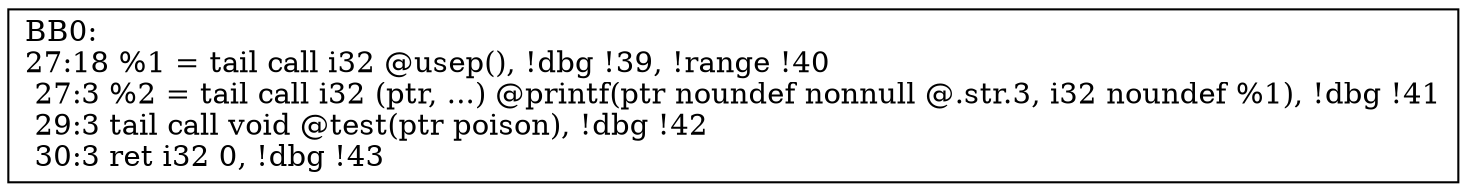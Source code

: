 digraph "CFG for'main' function" {
	BB0 [shape=record, label="{BB0:\l27:18   %1 = tail call i32 @usep(), !dbg !39, !range !40\l 27:3   %2 = tail call i32 (ptr, ...) @printf(ptr noundef nonnull @.str.3, i32 noundef %1), !dbg !41\l 29:3   tail call void @test(ptr poison), !dbg !42\l 30:3   ret i32 0, !dbg !43\l }"];
}

